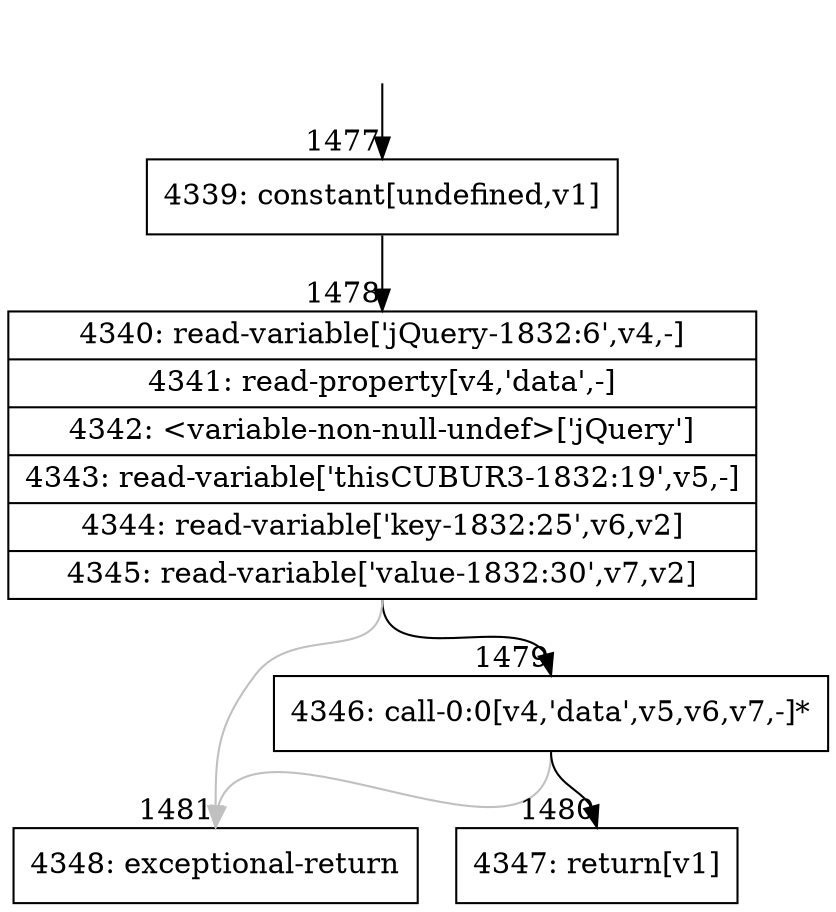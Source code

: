digraph {
rankdir="TD"
BB_entry103[shape=none,label=""];
BB_entry103 -> BB1477 [tailport=s, headport=n, headlabel="    1477"]
BB1477 [shape=record label="{4339: constant[undefined,v1]}" ] 
BB1477 -> BB1478 [tailport=s, headport=n, headlabel="      1478"]
BB1478 [shape=record label="{4340: read-variable['jQuery-1832:6',v4,-]|4341: read-property[v4,'data',-]|4342: \<variable-non-null-undef\>['jQuery']|4343: read-variable['thisCUBUR3-1832:19',v5,-]|4344: read-variable['key-1832:25',v6,v2]|4345: read-variable['value-1832:30',v7,v2]}" ] 
BB1478 -> BB1479 [tailport=s, headport=n, headlabel="      1479"]
BB1478 -> BB1481 [tailport=s, headport=n, color=gray, headlabel="      1481"]
BB1479 [shape=record label="{4346: call-0:0[v4,'data',v5,v6,v7,-]*}" ] 
BB1479 -> BB1480 [tailport=s, headport=n, headlabel="      1480"]
BB1479 -> BB1481 [tailport=s, headport=n, color=gray]
BB1480 [shape=record label="{4347: return[v1]}" ] 
BB1481 [shape=record label="{4348: exceptional-return}" ] 
}
